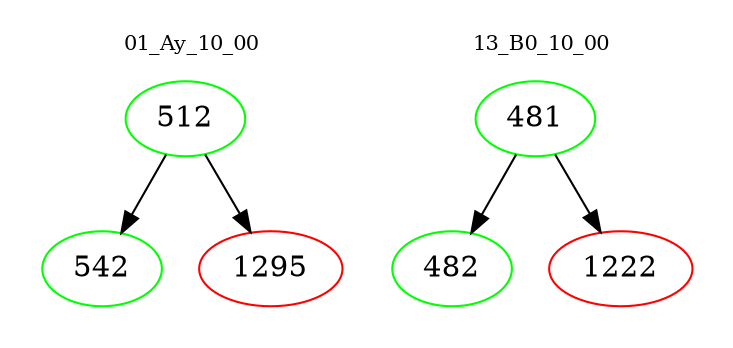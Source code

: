 digraph{
subgraph cluster_0 {
color = white
label = "01_Ay_10_00";
fontsize=10;
T0_512 [label="512", color="green"]
T0_512 -> T0_542 [color="black"]
T0_542 [label="542", color="green"]
T0_512 -> T0_1295 [color="black"]
T0_1295 [label="1295", color="red"]
}
subgraph cluster_1 {
color = white
label = "13_B0_10_00";
fontsize=10;
T1_481 [label="481", color="green"]
T1_481 -> T1_482 [color="black"]
T1_482 [label="482", color="green"]
T1_481 -> T1_1222 [color="black"]
T1_1222 [label="1222", color="red"]
}
}
